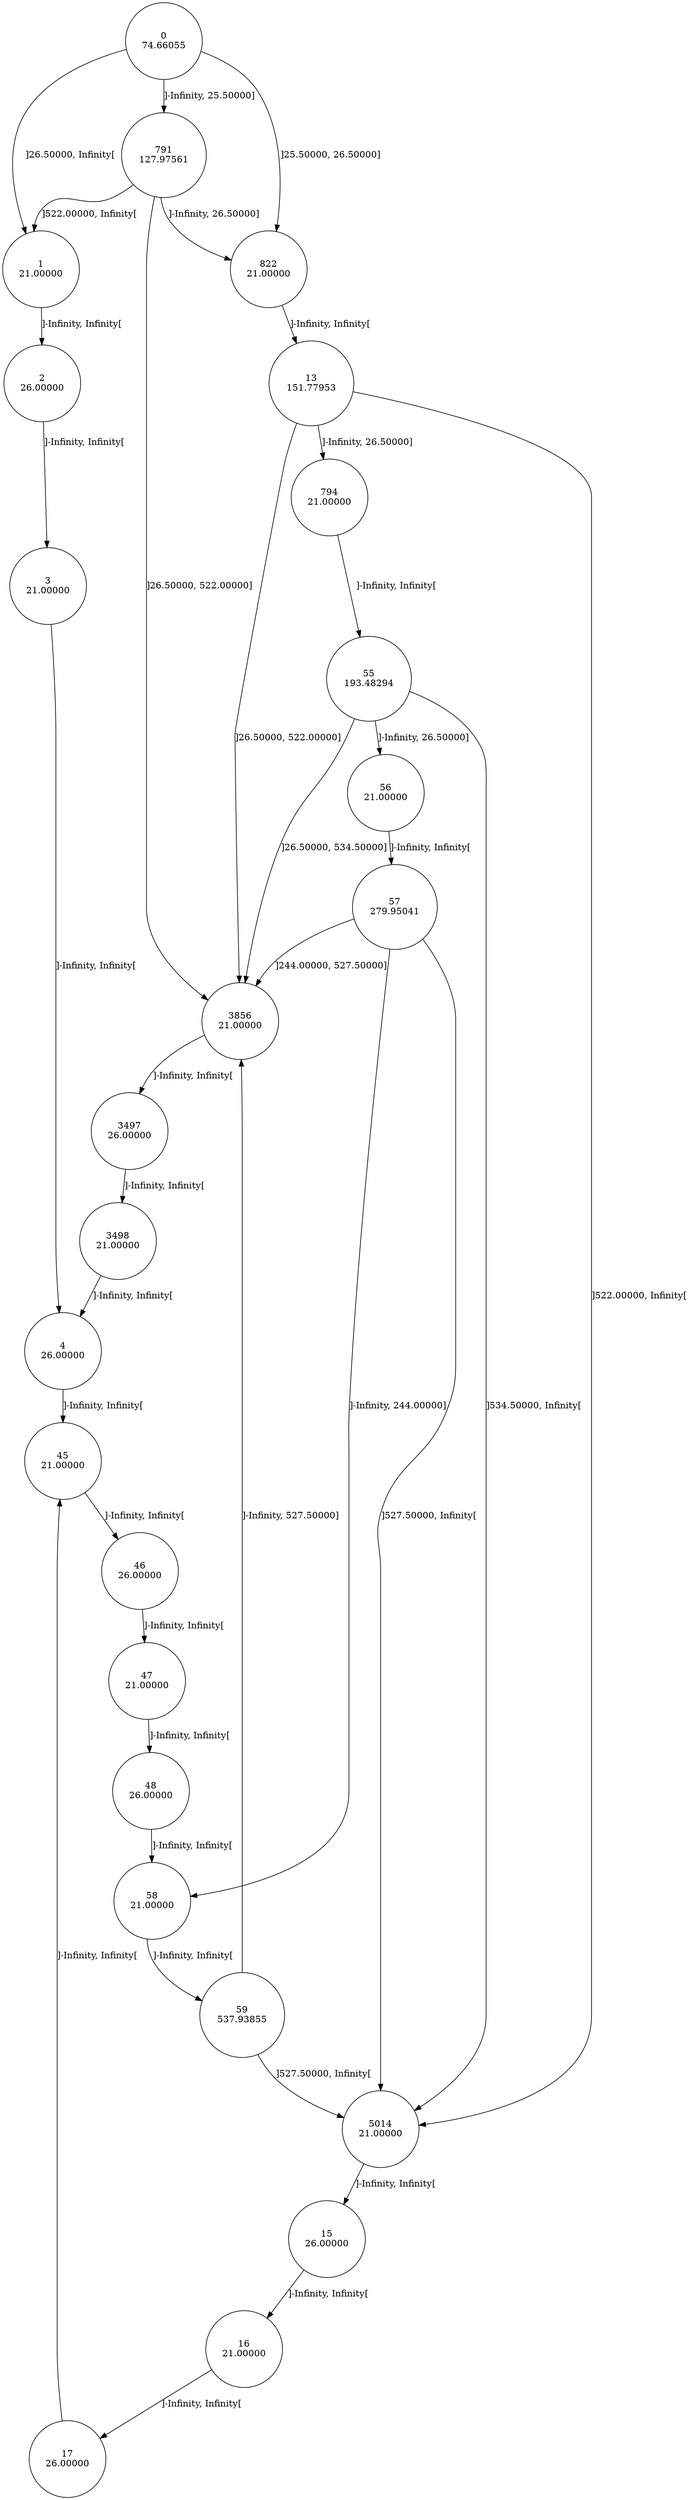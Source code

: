 digraph DFA {
0 [shape=circle, label="0\n74.66055"];
	0 -> 791 [label="]-Infinity, 25.50000]"];
	0 -> 822 [label="]25.50000, 26.50000]"];
	0 -> 1 [label="]26.50000, Infinity["];
1 [shape=circle, label="1\n21.00000"];
	1 -> 2 [label="]-Infinity, Infinity["];
2 [shape=circle, label="2\n26.00000"];
	2 -> 3 [label="]-Infinity, Infinity["];
3 [shape=circle, label="3\n21.00000"];
	3 -> 4 [label="]-Infinity, Infinity["];
4 [shape=circle, label="4\n26.00000"];
	4 -> 45 [label="]-Infinity, Infinity["];
45 [shape=circle, label="45\n21.00000"];
	45 -> 46 [label="]-Infinity, Infinity["];
46 [shape=circle, label="46\n26.00000"];
	46 -> 47 [label="]-Infinity, Infinity["];
47 [shape=circle, label="47\n21.00000"];
	47 -> 48 [label="]-Infinity, Infinity["];
48 [shape=circle, label="48\n26.00000"];
	48 -> 58 [label="]-Infinity, Infinity["];
58 [shape=circle, label="58\n21.00000"];
	58 -> 59 [label="]-Infinity, Infinity["];
59 [shape=circle, label="59\n537.93855"];
	59 -> 3856 [label="]-Infinity, 527.50000]"];
	59 -> 5014 [label="]527.50000, Infinity["];
5014 [shape=circle, label="5014\n21.00000"];
	5014 -> 15 [label="]-Infinity, Infinity["];
15 [shape=circle, label="15\n26.00000"];
	15 -> 16 [label="]-Infinity, Infinity["];
16 [shape=circle, label="16\n21.00000"];
	16 -> 17 [label="]-Infinity, Infinity["];
17 [shape=circle, label="17\n26.00000"];
	17 -> 45 [label="]-Infinity, Infinity["];
3856 [shape=circle, label="3856\n21.00000"];
	3856 -> 3497 [label="]-Infinity, Infinity["];
3497 [shape=circle, label="3497\n26.00000"];
	3497 -> 3498 [label="]-Infinity, Infinity["];
3498 [shape=circle, label="3498\n21.00000"];
	3498 -> 4 [label="]-Infinity, Infinity["];
822 [shape=circle, label="822\n21.00000"];
	822 -> 13 [label="]-Infinity, Infinity["];
13 [shape=circle, label="13\n151.77953"];
	13 -> 794 [label="]-Infinity, 26.50000]"];
	13 -> 3856 [label="]26.50000, 522.00000]"];
	13 -> 5014 [label="]522.00000, Infinity["];
794 [shape=circle, label="794\n21.00000"];
	794 -> 55 [label="]-Infinity, Infinity["];
55 [shape=circle, label="55\n193.48294"];
	55 -> 56 [label="]-Infinity, 26.50000]"];
	55 -> 3856 [label="]26.50000, 534.50000]"];
	55 -> 5014 [label="]534.50000, Infinity["];
56 [shape=circle, label="56\n21.00000"];
	56 -> 57 [label="]-Infinity, Infinity["];
57 [shape=circle, label="57\n279.95041"];
	57 -> 58 [label="]-Infinity, 244.00000]"];
	57 -> 3856 [label="]244.00000, 527.50000]"];
	57 -> 5014 [label="]527.50000, Infinity["];
791 [shape=circle, label="791\n127.97561"];
	791 -> 822 [label="]-Infinity, 26.50000]"];
	791 -> 3856 [label="]26.50000, 522.00000]"];
	791 -> 1 [label="]522.00000, Infinity["];
}